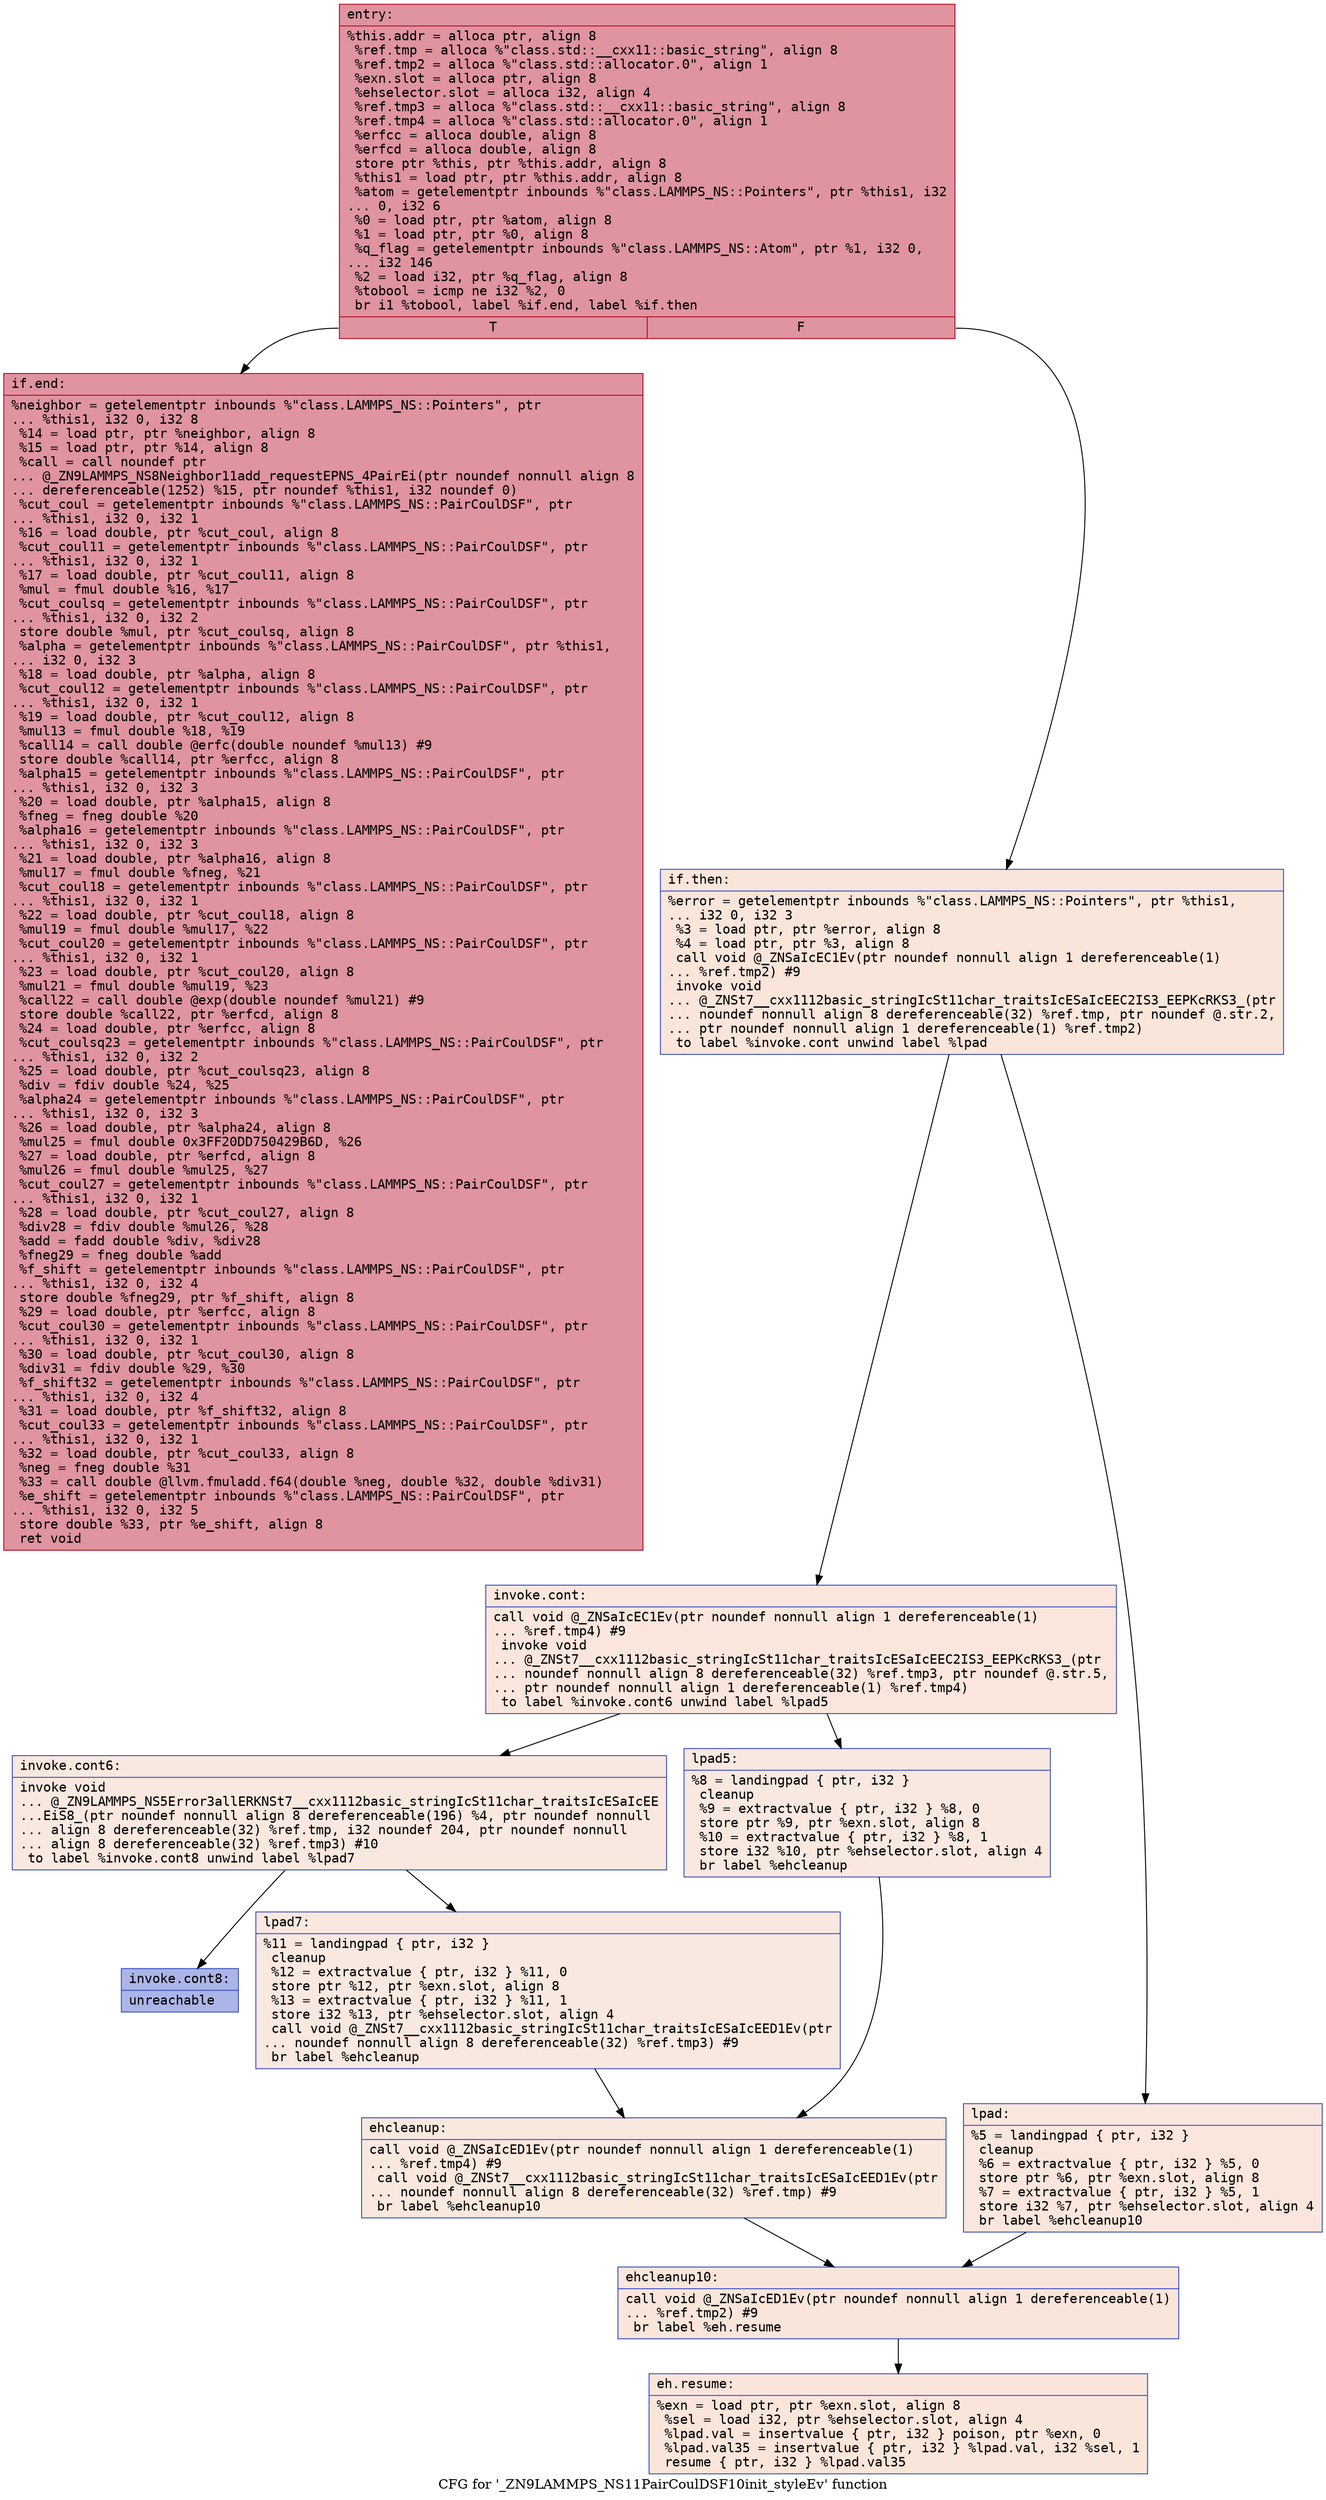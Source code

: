 digraph "CFG for '_ZN9LAMMPS_NS11PairCoulDSF10init_styleEv' function" {
	label="CFG for '_ZN9LAMMPS_NS11PairCoulDSF10init_styleEv' function";

	Node0x562282210940 [shape=record,color="#b70d28ff", style=filled, fillcolor="#b70d2870" fontname="Courier",label="{entry:\l|  %this.addr = alloca ptr, align 8\l  %ref.tmp = alloca %\"class.std::__cxx11::basic_string\", align 8\l  %ref.tmp2 = alloca %\"class.std::allocator.0\", align 1\l  %exn.slot = alloca ptr, align 8\l  %ehselector.slot = alloca i32, align 4\l  %ref.tmp3 = alloca %\"class.std::__cxx11::basic_string\", align 8\l  %ref.tmp4 = alloca %\"class.std::allocator.0\", align 1\l  %erfcc = alloca double, align 8\l  %erfcd = alloca double, align 8\l  store ptr %this, ptr %this.addr, align 8\l  %this1 = load ptr, ptr %this.addr, align 8\l  %atom = getelementptr inbounds %\"class.LAMMPS_NS::Pointers\", ptr %this1, i32\l... 0, i32 6\l  %0 = load ptr, ptr %atom, align 8\l  %1 = load ptr, ptr %0, align 8\l  %q_flag = getelementptr inbounds %\"class.LAMMPS_NS::Atom\", ptr %1, i32 0,\l... i32 146\l  %2 = load i32, ptr %q_flag, align 8\l  %tobool = icmp ne i32 %2, 0\l  br i1 %tobool, label %if.end, label %if.then\l|{<s0>T|<s1>F}}"];
	Node0x562282210940:s0 -> Node0x5622822154e0[tooltip="entry -> if.end\nProbability 100.00%" ];
	Node0x562282210940:s1 -> Node0x562282215550[tooltip="entry -> if.then\nProbability 0.00%" ];
	Node0x562282215550 [shape=record,color="#3d50c3ff", style=filled, fillcolor="#f4c5ad70" fontname="Courier",label="{if.then:\l|  %error = getelementptr inbounds %\"class.LAMMPS_NS::Pointers\", ptr %this1,\l... i32 0, i32 3\l  %3 = load ptr, ptr %error, align 8\l  %4 = load ptr, ptr %3, align 8\l  call void @_ZNSaIcEC1Ev(ptr noundef nonnull align 1 dereferenceable(1)\l... %ref.tmp2) #9\l  invoke void\l... @_ZNSt7__cxx1112basic_stringIcSt11char_traitsIcESaIcEEC2IS3_EEPKcRKS3_(ptr\l... noundef nonnull align 8 dereferenceable(32) %ref.tmp, ptr noundef @.str.2,\l... ptr noundef nonnull align 1 dereferenceable(1) %ref.tmp2)\l          to label %invoke.cont unwind label %lpad\l}"];
	Node0x562282215550 -> Node0x5622822159d0[tooltip="if.then -> invoke.cont\nProbability 50.00%" ];
	Node0x562282215550 -> Node0x562282215a50[tooltip="if.then -> lpad\nProbability 50.00%" ];
	Node0x5622822159d0 [shape=record,color="#3d50c3ff", style=filled, fillcolor="#f3c7b170" fontname="Courier",label="{invoke.cont:\l|  call void @_ZNSaIcEC1Ev(ptr noundef nonnull align 1 dereferenceable(1)\l... %ref.tmp4) #9\l  invoke void\l... @_ZNSt7__cxx1112basic_stringIcSt11char_traitsIcESaIcEEC2IS3_EEPKcRKS3_(ptr\l... noundef nonnull align 8 dereferenceable(32) %ref.tmp3, ptr noundef @.str.5,\l... ptr noundef nonnull align 1 dereferenceable(1) %ref.tmp4)\l          to label %invoke.cont6 unwind label %lpad5\l}"];
	Node0x5622822159d0 -> Node0x562282215d70[tooltip="invoke.cont -> invoke.cont6\nProbability 50.00%" ];
	Node0x5622822159d0 -> Node0x562282215dc0[tooltip="invoke.cont -> lpad5\nProbability 50.00%" ];
	Node0x562282215d70 [shape=record,color="#3d50c3ff", style=filled, fillcolor="#f1ccb870" fontname="Courier",label="{invoke.cont6:\l|  invoke void\l... @_ZN9LAMMPS_NS5Error3allERKNSt7__cxx1112basic_stringIcSt11char_traitsIcESaIcEE\l...EiS8_(ptr noundef nonnull align 8 dereferenceable(196) %4, ptr noundef nonnull\l... align 8 dereferenceable(32) %ref.tmp, i32 noundef 204, ptr noundef nonnull\l... align 8 dereferenceable(32) %ref.tmp3) #10\l          to label %invoke.cont8 unwind label %lpad7\l}"];
	Node0x562282215d70 -> Node0x562282215d20[tooltip="invoke.cont6 -> invoke.cont8\nProbability 0.00%" ];
	Node0x562282215d70 -> Node0x562282216020[tooltip="invoke.cont6 -> lpad7\nProbability 100.00%" ];
	Node0x562282215d20 [shape=record,color="#3d50c3ff", style=filled, fillcolor="#4358cb70" fontname="Courier",label="{invoke.cont8:\l|  unreachable\l}"];
	Node0x562282215a50 [shape=record,color="#3d50c3ff", style=filled, fillcolor="#f3c7b170" fontname="Courier",label="{lpad:\l|  %5 = landingpad \{ ptr, i32 \}\l          cleanup\l  %6 = extractvalue \{ ptr, i32 \} %5, 0\l  store ptr %6, ptr %exn.slot, align 8\l  %7 = extractvalue \{ ptr, i32 \} %5, 1\l  store i32 %7, ptr %ehselector.slot, align 4\l  br label %ehcleanup10\l}"];
	Node0x562282215a50 -> Node0x562282216520[tooltip="lpad -> ehcleanup10\nProbability 100.00%" ];
	Node0x562282215dc0 [shape=record,color="#3d50c3ff", style=filled, fillcolor="#f1ccb870" fontname="Courier",label="{lpad5:\l|  %8 = landingpad \{ ptr, i32 \}\l          cleanup\l  %9 = extractvalue \{ ptr, i32 \} %8, 0\l  store ptr %9, ptr %exn.slot, align 8\l  %10 = extractvalue \{ ptr, i32 \} %8, 1\l  store i32 %10, ptr %ehselector.slot, align 4\l  br label %ehcleanup\l}"];
	Node0x562282215dc0 -> Node0x5622822169f0[tooltip="lpad5 -> ehcleanup\nProbability 100.00%" ];
	Node0x562282216020 [shape=record,color="#3d50c3ff", style=filled, fillcolor="#f1ccb870" fontname="Courier",label="{lpad7:\l|  %11 = landingpad \{ ptr, i32 \}\l          cleanup\l  %12 = extractvalue \{ ptr, i32 \} %11, 0\l  store ptr %12, ptr %exn.slot, align 8\l  %13 = extractvalue \{ ptr, i32 \} %11, 1\l  store i32 %13, ptr %ehselector.slot, align 4\l  call void @_ZNSt7__cxx1112basic_stringIcSt11char_traitsIcESaIcEED1Ev(ptr\l... noundef nonnull align 8 dereferenceable(32) %ref.tmp3) #9\l  br label %ehcleanup\l}"];
	Node0x562282216020 -> Node0x5622822169f0[tooltip="lpad7 -> ehcleanup\nProbability 100.00%" ];
	Node0x5622822169f0 [shape=record,color="#3d50c3ff", style=filled, fillcolor="#f2cab570" fontname="Courier",label="{ehcleanup:\l|  call void @_ZNSaIcED1Ev(ptr noundef nonnull align 1 dereferenceable(1)\l... %ref.tmp4) #9\l  call void @_ZNSt7__cxx1112basic_stringIcSt11char_traitsIcESaIcEED1Ev(ptr\l... noundef nonnull align 8 dereferenceable(32) %ref.tmp) #9\l  br label %ehcleanup10\l}"];
	Node0x5622822169f0 -> Node0x562282216520[tooltip="ehcleanup -> ehcleanup10\nProbability 100.00%" ];
	Node0x562282216520 [shape=record,color="#3d50c3ff", style=filled, fillcolor="#f4c5ad70" fontname="Courier",label="{ehcleanup10:\l|  call void @_ZNSaIcED1Ev(ptr noundef nonnull align 1 dereferenceable(1)\l... %ref.tmp2) #9\l  br label %eh.resume\l}"];
	Node0x562282216520 -> Node0x5622822172a0[tooltip="ehcleanup10 -> eh.resume\nProbability 100.00%" ];
	Node0x5622822154e0 [shape=record,color="#b70d28ff", style=filled, fillcolor="#b70d2870" fontname="Courier",label="{if.end:\l|  %neighbor = getelementptr inbounds %\"class.LAMMPS_NS::Pointers\", ptr\l... %this1, i32 0, i32 8\l  %14 = load ptr, ptr %neighbor, align 8\l  %15 = load ptr, ptr %14, align 8\l  %call = call noundef ptr\l... @_ZN9LAMMPS_NS8Neighbor11add_requestEPNS_4PairEi(ptr noundef nonnull align 8\l... dereferenceable(1252) %15, ptr noundef %this1, i32 noundef 0)\l  %cut_coul = getelementptr inbounds %\"class.LAMMPS_NS::PairCoulDSF\", ptr\l... %this1, i32 0, i32 1\l  %16 = load double, ptr %cut_coul, align 8\l  %cut_coul11 = getelementptr inbounds %\"class.LAMMPS_NS::PairCoulDSF\", ptr\l... %this1, i32 0, i32 1\l  %17 = load double, ptr %cut_coul11, align 8\l  %mul = fmul double %16, %17\l  %cut_coulsq = getelementptr inbounds %\"class.LAMMPS_NS::PairCoulDSF\", ptr\l... %this1, i32 0, i32 2\l  store double %mul, ptr %cut_coulsq, align 8\l  %alpha = getelementptr inbounds %\"class.LAMMPS_NS::PairCoulDSF\", ptr %this1,\l... i32 0, i32 3\l  %18 = load double, ptr %alpha, align 8\l  %cut_coul12 = getelementptr inbounds %\"class.LAMMPS_NS::PairCoulDSF\", ptr\l... %this1, i32 0, i32 1\l  %19 = load double, ptr %cut_coul12, align 8\l  %mul13 = fmul double %18, %19\l  %call14 = call double @erfc(double noundef %mul13) #9\l  store double %call14, ptr %erfcc, align 8\l  %alpha15 = getelementptr inbounds %\"class.LAMMPS_NS::PairCoulDSF\", ptr\l... %this1, i32 0, i32 3\l  %20 = load double, ptr %alpha15, align 8\l  %fneg = fneg double %20\l  %alpha16 = getelementptr inbounds %\"class.LAMMPS_NS::PairCoulDSF\", ptr\l... %this1, i32 0, i32 3\l  %21 = load double, ptr %alpha16, align 8\l  %mul17 = fmul double %fneg, %21\l  %cut_coul18 = getelementptr inbounds %\"class.LAMMPS_NS::PairCoulDSF\", ptr\l... %this1, i32 0, i32 1\l  %22 = load double, ptr %cut_coul18, align 8\l  %mul19 = fmul double %mul17, %22\l  %cut_coul20 = getelementptr inbounds %\"class.LAMMPS_NS::PairCoulDSF\", ptr\l... %this1, i32 0, i32 1\l  %23 = load double, ptr %cut_coul20, align 8\l  %mul21 = fmul double %mul19, %23\l  %call22 = call double @exp(double noundef %mul21) #9\l  store double %call22, ptr %erfcd, align 8\l  %24 = load double, ptr %erfcc, align 8\l  %cut_coulsq23 = getelementptr inbounds %\"class.LAMMPS_NS::PairCoulDSF\", ptr\l... %this1, i32 0, i32 2\l  %25 = load double, ptr %cut_coulsq23, align 8\l  %div = fdiv double %24, %25\l  %alpha24 = getelementptr inbounds %\"class.LAMMPS_NS::PairCoulDSF\", ptr\l... %this1, i32 0, i32 3\l  %26 = load double, ptr %alpha24, align 8\l  %mul25 = fmul double 0x3FF20DD750429B6D, %26\l  %27 = load double, ptr %erfcd, align 8\l  %mul26 = fmul double %mul25, %27\l  %cut_coul27 = getelementptr inbounds %\"class.LAMMPS_NS::PairCoulDSF\", ptr\l... %this1, i32 0, i32 1\l  %28 = load double, ptr %cut_coul27, align 8\l  %div28 = fdiv double %mul26, %28\l  %add = fadd double %div, %div28\l  %fneg29 = fneg double %add\l  %f_shift = getelementptr inbounds %\"class.LAMMPS_NS::PairCoulDSF\", ptr\l... %this1, i32 0, i32 4\l  store double %fneg29, ptr %f_shift, align 8\l  %29 = load double, ptr %erfcc, align 8\l  %cut_coul30 = getelementptr inbounds %\"class.LAMMPS_NS::PairCoulDSF\", ptr\l... %this1, i32 0, i32 1\l  %30 = load double, ptr %cut_coul30, align 8\l  %div31 = fdiv double %29, %30\l  %f_shift32 = getelementptr inbounds %\"class.LAMMPS_NS::PairCoulDSF\", ptr\l... %this1, i32 0, i32 4\l  %31 = load double, ptr %f_shift32, align 8\l  %cut_coul33 = getelementptr inbounds %\"class.LAMMPS_NS::PairCoulDSF\", ptr\l... %this1, i32 0, i32 1\l  %32 = load double, ptr %cut_coul33, align 8\l  %neg = fneg double %31\l  %33 = call double @llvm.fmuladd.f64(double %neg, double %32, double %div31)\l  %e_shift = getelementptr inbounds %\"class.LAMMPS_NS::PairCoulDSF\", ptr\l... %this1, i32 0, i32 5\l  store double %33, ptr %e_shift, align 8\l  ret void\l}"];
	Node0x5622822172a0 [shape=record,color="#3d50c3ff", style=filled, fillcolor="#f4c5ad70" fontname="Courier",label="{eh.resume:\l|  %exn = load ptr, ptr %exn.slot, align 8\l  %sel = load i32, ptr %ehselector.slot, align 4\l  %lpad.val = insertvalue \{ ptr, i32 \} poison, ptr %exn, 0\l  %lpad.val35 = insertvalue \{ ptr, i32 \} %lpad.val, i32 %sel, 1\l  resume \{ ptr, i32 \} %lpad.val35\l}"];
}
